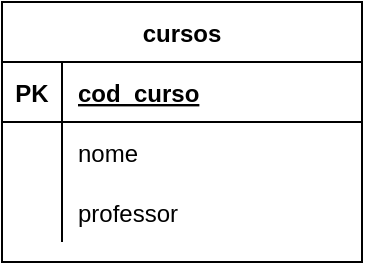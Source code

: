 <mxfile version="15.0.6" type="github">
  <diagram id="JDOAdWOA3e27mY0W45j4" name="Page-1">
    <mxGraphModel dx="868" dy="450" grid="1" gridSize="10" guides="1" tooltips="1" connect="1" arrows="1" fold="1" page="1" pageScale="1" pageWidth="827" pageHeight="1169" math="0" shadow="0">
      <root>
        <mxCell id="0" />
        <mxCell id="1" parent="0" />
        <mxCell id="8Mh0Ojd9GcdNpZhKOxBE-1" value="cursos" style="shape=table;startSize=30;container=1;collapsible=1;childLayout=tableLayout;fixedRows=1;rowLines=0;fontStyle=1;align=center;resizeLast=1;" vertex="1" parent="1">
          <mxGeometry x="30" y="40" width="180" height="130" as="geometry" />
        </mxCell>
        <mxCell id="8Mh0Ojd9GcdNpZhKOxBE-2" value="" style="shape=partialRectangle;collapsible=0;dropTarget=0;pointerEvents=0;fillColor=none;top=0;left=0;bottom=1;right=0;points=[[0,0.5],[1,0.5]];portConstraint=eastwest;" vertex="1" parent="8Mh0Ojd9GcdNpZhKOxBE-1">
          <mxGeometry y="30" width="180" height="30" as="geometry" />
        </mxCell>
        <mxCell id="8Mh0Ojd9GcdNpZhKOxBE-3" value="PK" style="shape=partialRectangle;connectable=0;fillColor=none;top=0;left=0;bottom=0;right=0;fontStyle=1;overflow=hidden;" vertex="1" parent="8Mh0Ojd9GcdNpZhKOxBE-2">
          <mxGeometry width="30" height="30" as="geometry" />
        </mxCell>
        <mxCell id="8Mh0Ojd9GcdNpZhKOxBE-4" value="cod_curso" style="shape=partialRectangle;connectable=0;fillColor=none;top=0;left=0;bottom=0;right=0;align=left;spacingLeft=6;fontStyle=5;overflow=hidden;" vertex="1" parent="8Mh0Ojd9GcdNpZhKOxBE-2">
          <mxGeometry x="30" width="150" height="30" as="geometry" />
        </mxCell>
        <mxCell id="8Mh0Ojd9GcdNpZhKOxBE-5" value="" style="shape=partialRectangle;collapsible=0;dropTarget=0;pointerEvents=0;fillColor=none;top=0;left=0;bottom=0;right=0;points=[[0,0.5],[1,0.5]];portConstraint=eastwest;" vertex="1" parent="8Mh0Ojd9GcdNpZhKOxBE-1">
          <mxGeometry y="60" width="180" height="30" as="geometry" />
        </mxCell>
        <mxCell id="8Mh0Ojd9GcdNpZhKOxBE-6" value="" style="shape=partialRectangle;connectable=0;fillColor=none;top=0;left=0;bottom=0;right=0;editable=1;overflow=hidden;" vertex="1" parent="8Mh0Ojd9GcdNpZhKOxBE-5">
          <mxGeometry width="30" height="30" as="geometry" />
        </mxCell>
        <mxCell id="8Mh0Ojd9GcdNpZhKOxBE-7" value="nome" style="shape=partialRectangle;connectable=0;fillColor=none;top=0;left=0;bottom=0;right=0;align=left;spacingLeft=6;overflow=hidden;" vertex="1" parent="8Mh0Ojd9GcdNpZhKOxBE-5">
          <mxGeometry x="30" width="150" height="30" as="geometry" />
        </mxCell>
        <mxCell id="8Mh0Ojd9GcdNpZhKOxBE-8" value="" style="shape=partialRectangle;collapsible=0;dropTarget=0;pointerEvents=0;fillColor=none;top=0;left=0;bottom=0;right=0;points=[[0,0.5],[1,0.5]];portConstraint=eastwest;" vertex="1" parent="8Mh0Ojd9GcdNpZhKOxBE-1">
          <mxGeometry y="90" width="180" height="30" as="geometry" />
        </mxCell>
        <mxCell id="8Mh0Ojd9GcdNpZhKOxBE-9" value="" style="shape=partialRectangle;connectable=0;fillColor=none;top=0;left=0;bottom=0;right=0;editable=1;overflow=hidden;" vertex="1" parent="8Mh0Ojd9GcdNpZhKOxBE-8">
          <mxGeometry width="30" height="30" as="geometry" />
        </mxCell>
        <mxCell id="8Mh0Ojd9GcdNpZhKOxBE-10" value="professor" style="shape=partialRectangle;connectable=0;fillColor=none;top=0;left=0;bottom=0;right=0;align=left;spacingLeft=6;overflow=hidden;" vertex="1" parent="8Mh0Ojd9GcdNpZhKOxBE-8">
          <mxGeometry x="30" width="150" height="30" as="geometry" />
        </mxCell>
      </root>
    </mxGraphModel>
  </diagram>
</mxfile>
